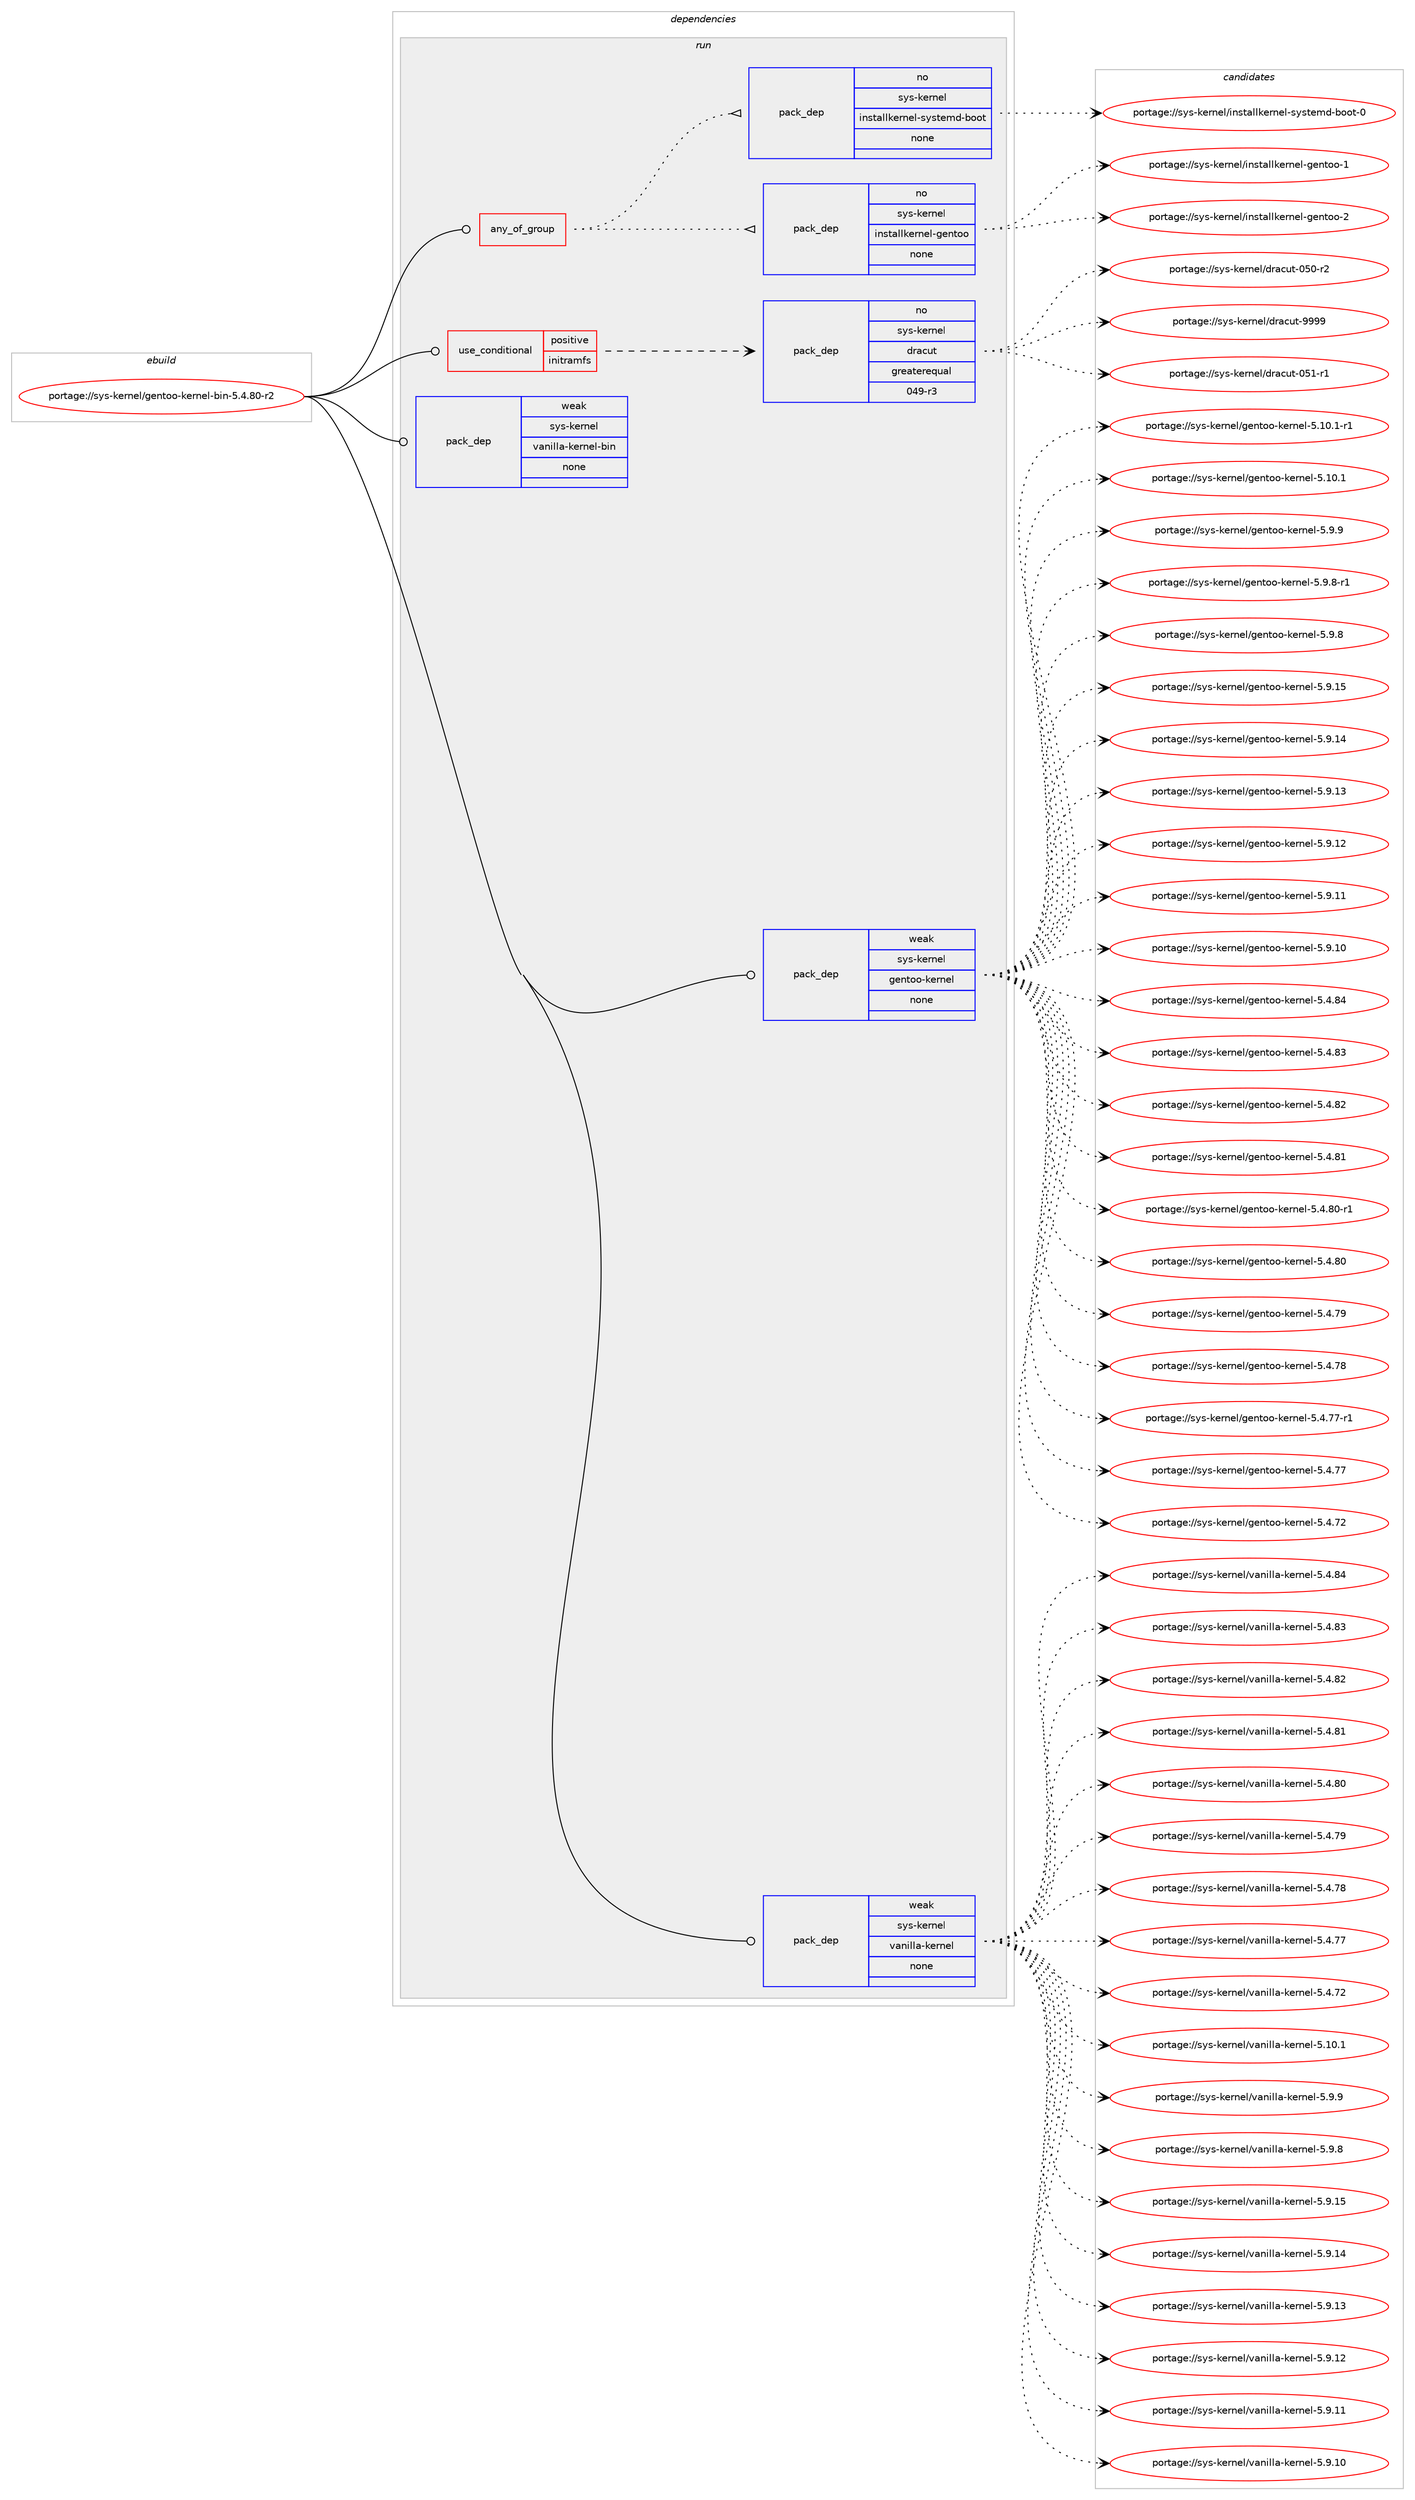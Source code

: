 digraph prolog {

# *************
# Graph options
# *************

newrank=true;
concentrate=true;
compound=true;
graph [rankdir=LR,fontname=Helvetica,fontsize=10,ranksep=1.5];#, ranksep=2.5, nodesep=0.2];
edge  [arrowhead=vee];
node  [fontname=Helvetica,fontsize=10];

# **********
# The ebuild
# **********

subgraph cluster_leftcol {
color=gray;
rank=same;
label=<<i>ebuild</i>>;
id [label="portage://sys-kernel/gentoo-kernel-bin-5.4.80-r2", color=red, width=4, href="../sys-kernel/gentoo-kernel-bin-5.4.80-r2.svg"];
}

# ****************
# The dependencies
# ****************

subgraph cluster_midcol {
color=gray;
label=<<i>dependencies</i>>;
subgraph cluster_compile {
fillcolor="#eeeeee";
style=filled;
label=<<i>compile</i>>;
}
subgraph cluster_compileandrun {
fillcolor="#eeeeee";
style=filled;
label=<<i>compile and run</i>>;
}
subgraph cluster_run {
fillcolor="#eeeeee";
style=filled;
label=<<i>run</i>>;
subgraph any57 {
dependency4175 [label=<<TABLE BORDER="0" CELLBORDER="1" CELLSPACING="0" CELLPADDING="4"><TR><TD CELLPADDING="10">any_of_group</TD></TR></TABLE>>, shape=none, color=red];subgraph pack3142 {
dependency4176 [label=<<TABLE BORDER="0" CELLBORDER="1" CELLSPACING="0" CELLPADDING="4" WIDTH="220"><TR><TD ROWSPAN="6" CELLPADDING="30">pack_dep</TD></TR><TR><TD WIDTH="110">no</TD></TR><TR><TD>sys-kernel</TD></TR><TR><TD>installkernel-gentoo</TD></TR><TR><TD>none</TD></TR><TR><TD></TD></TR></TABLE>>, shape=none, color=blue];
}
dependency4175:e -> dependency4176:w [weight=20,style="dotted",arrowhead="oinv"];
subgraph pack3143 {
dependency4177 [label=<<TABLE BORDER="0" CELLBORDER="1" CELLSPACING="0" CELLPADDING="4" WIDTH="220"><TR><TD ROWSPAN="6" CELLPADDING="30">pack_dep</TD></TR><TR><TD WIDTH="110">no</TD></TR><TR><TD>sys-kernel</TD></TR><TR><TD>installkernel-systemd-boot</TD></TR><TR><TD>none</TD></TR><TR><TD></TD></TR></TABLE>>, shape=none, color=blue];
}
dependency4175:e -> dependency4177:w [weight=20,style="dotted",arrowhead="oinv"];
}
id:e -> dependency4175:w [weight=20,style="solid",arrowhead="odot"];
subgraph cond976 {
dependency4178 [label=<<TABLE BORDER="0" CELLBORDER="1" CELLSPACING="0" CELLPADDING="4"><TR><TD ROWSPAN="3" CELLPADDING="10">use_conditional</TD></TR><TR><TD>positive</TD></TR><TR><TD>initramfs</TD></TR></TABLE>>, shape=none, color=red];
subgraph pack3144 {
dependency4179 [label=<<TABLE BORDER="0" CELLBORDER="1" CELLSPACING="0" CELLPADDING="4" WIDTH="220"><TR><TD ROWSPAN="6" CELLPADDING="30">pack_dep</TD></TR><TR><TD WIDTH="110">no</TD></TR><TR><TD>sys-kernel</TD></TR><TR><TD>dracut</TD></TR><TR><TD>greaterequal</TD></TR><TR><TD>049-r3</TD></TR></TABLE>>, shape=none, color=blue];
}
dependency4178:e -> dependency4179:w [weight=20,style="dashed",arrowhead="vee"];
}
id:e -> dependency4178:w [weight=20,style="solid",arrowhead="odot"];
subgraph pack3145 {
dependency4180 [label=<<TABLE BORDER="0" CELLBORDER="1" CELLSPACING="0" CELLPADDING="4" WIDTH="220"><TR><TD ROWSPAN="6" CELLPADDING="30">pack_dep</TD></TR><TR><TD WIDTH="110">weak</TD></TR><TR><TD>sys-kernel</TD></TR><TR><TD>gentoo-kernel</TD></TR><TR><TD>none</TD></TR><TR><TD></TD></TR></TABLE>>, shape=none, color=blue];
}
id:e -> dependency4180:w [weight=20,style="solid",arrowhead="odot"];
subgraph pack3146 {
dependency4181 [label=<<TABLE BORDER="0" CELLBORDER="1" CELLSPACING="0" CELLPADDING="4" WIDTH="220"><TR><TD ROWSPAN="6" CELLPADDING="30">pack_dep</TD></TR><TR><TD WIDTH="110">weak</TD></TR><TR><TD>sys-kernel</TD></TR><TR><TD>vanilla-kernel</TD></TR><TR><TD>none</TD></TR><TR><TD></TD></TR></TABLE>>, shape=none, color=blue];
}
id:e -> dependency4181:w [weight=20,style="solid",arrowhead="odot"];
subgraph pack3147 {
dependency4182 [label=<<TABLE BORDER="0" CELLBORDER="1" CELLSPACING="0" CELLPADDING="4" WIDTH="220"><TR><TD ROWSPAN="6" CELLPADDING="30">pack_dep</TD></TR><TR><TD WIDTH="110">weak</TD></TR><TR><TD>sys-kernel</TD></TR><TR><TD>vanilla-kernel-bin</TD></TR><TR><TD>none</TD></TR><TR><TD></TD></TR></TABLE>>, shape=none, color=blue];
}
id:e -> dependency4182:w [weight=20,style="solid",arrowhead="odot"];
}
}

# **************
# The candidates
# **************

subgraph cluster_choices {
rank=same;
color=gray;
label=<<i>candidates</i>>;

subgraph choice3142 {
color=black;
nodesep=1;
choice115121115451071011141101011084710511011511697108108107101114110101108451031011101161111114550 [label="portage://sys-kernel/installkernel-gentoo-2", color=red, width=4,href="../sys-kernel/installkernel-gentoo-2.svg"];
choice115121115451071011141101011084710511011511697108108107101114110101108451031011101161111114549 [label="portage://sys-kernel/installkernel-gentoo-1", color=red, width=4,href="../sys-kernel/installkernel-gentoo-1.svg"];
dependency4176:e -> choice115121115451071011141101011084710511011511697108108107101114110101108451031011101161111114550:w [style=dotted,weight="100"];
dependency4176:e -> choice115121115451071011141101011084710511011511697108108107101114110101108451031011101161111114549:w [style=dotted,weight="100"];
}
subgraph choice3143 {
color=black;
nodesep=1;
choice1151211154510710111411010110847105110115116971081081071011141101011084511512111511610110910045981111111164548 [label="portage://sys-kernel/installkernel-systemd-boot-0", color=red, width=4,href="../sys-kernel/installkernel-systemd-boot-0.svg"];
dependency4177:e -> choice1151211154510710111411010110847105110115116971081081071011141101011084511512111511610110910045981111111164548:w [style=dotted,weight="100"];
}
subgraph choice3144 {
color=black;
nodesep=1;
choice115121115451071011141101011084710011497991171164557575757 [label="portage://sys-kernel/dracut-9999", color=red, width=4,href="../sys-kernel/dracut-9999.svg"];
choice11512111545107101114110101108471001149799117116454853494511449 [label="portage://sys-kernel/dracut-051-r1", color=red, width=4,href="../sys-kernel/dracut-051-r1.svg"];
choice11512111545107101114110101108471001149799117116454853484511450 [label="portage://sys-kernel/dracut-050-r2", color=red, width=4,href="../sys-kernel/dracut-050-r2.svg"];
dependency4179:e -> choice115121115451071011141101011084710011497991171164557575757:w [style=dotted,weight="100"];
dependency4179:e -> choice11512111545107101114110101108471001149799117116454853494511449:w [style=dotted,weight="100"];
dependency4179:e -> choice11512111545107101114110101108471001149799117116454853484511450:w [style=dotted,weight="100"];
}
subgraph choice3145 {
color=black;
nodesep=1;
choice115121115451071011141101011084710310111011611111145107101114110101108455346574657 [label="portage://sys-kernel/gentoo-kernel-5.9.9", color=red, width=4,href="../sys-kernel/gentoo-kernel-5.9.9.svg"];
choice1151211154510710111411010110847103101110116111111451071011141101011084553465746564511449 [label="portage://sys-kernel/gentoo-kernel-5.9.8-r1", color=red, width=4,href="../sys-kernel/gentoo-kernel-5.9.8-r1.svg"];
choice115121115451071011141101011084710310111011611111145107101114110101108455346574656 [label="portage://sys-kernel/gentoo-kernel-5.9.8", color=red, width=4,href="../sys-kernel/gentoo-kernel-5.9.8.svg"];
choice11512111545107101114110101108471031011101161111114510710111411010110845534657464953 [label="portage://sys-kernel/gentoo-kernel-5.9.15", color=red, width=4,href="../sys-kernel/gentoo-kernel-5.9.15.svg"];
choice11512111545107101114110101108471031011101161111114510710111411010110845534657464952 [label="portage://sys-kernel/gentoo-kernel-5.9.14", color=red, width=4,href="../sys-kernel/gentoo-kernel-5.9.14.svg"];
choice11512111545107101114110101108471031011101161111114510710111411010110845534657464951 [label="portage://sys-kernel/gentoo-kernel-5.9.13", color=red, width=4,href="../sys-kernel/gentoo-kernel-5.9.13.svg"];
choice11512111545107101114110101108471031011101161111114510710111411010110845534657464950 [label="portage://sys-kernel/gentoo-kernel-5.9.12", color=red, width=4,href="../sys-kernel/gentoo-kernel-5.9.12.svg"];
choice11512111545107101114110101108471031011101161111114510710111411010110845534657464949 [label="portage://sys-kernel/gentoo-kernel-5.9.11", color=red, width=4,href="../sys-kernel/gentoo-kernel-5.9.11.svg"];
choice11512111545107101114110101108471031011101161111114510710111411010110845534657464948 [label="portage://sys-kernel/gentoo-kernel-5.9.10", color=red, width=4,href="../sys-kernel/gentoo-kernel-5.9.10.svg"];
choice11512111545107101114110101108471031011101161111114510710111411010110845534652465652 [label="portage://sys-kernel/gentoo-kernel-5.4.84", color=red, width=4,href="../sys-kernel/gentoo-kernel-5.4.84.svg"];
choice11512111545107101114110101108471031011101161111114510710111411010110845534652465651 [label="portage://sys-kernel/gentoo-kernel-5.4.83", color=red, width=4,href="../sys-kernel/gentoo-kernel-5.4.83.svg"];
choice11512111545107101114110101108471031011101161111114510710111411010110845534652465650 [label="portage://sys-kernel/gentoo-kernel-5.4.82", color=red, width=4,href="../sys-kernel/gentoo-kernel-5.4.82.svg"];
choice11512111545107101114110101108471031011101161111114510710111411010110845534652465649 [label="portage://sys-kernel/gentoo-kernel-5.4.81", color=red, width=4,href="../sys-kernel/gentoo-kernel-5.4.81.svg"];
choice115121115451071011141101011084710310111011611111145107101114110101108455346524656484511449 [label="portage://sys-kernel/gentoo-kernel-5.4.80-r1", color=red, width=4,href="../sys-kernel/gentoo-kernel-5.4.80-r1.svg"];
choice11512111545107101114110101108471031011101161111114510710111411010110845534652465648 [label="portage://sys-kernel/gentoo-kernel-5.4.80", color=red, width=4,href="../sys-kernel/gentoo-kernel-5.4.80.svg"];
choice11512111545107101114110101108471031011101161111114510710111411010110845534652465557 [label="portage://sys-kernel/gentoo-kernel-5.4.79", color=red, width=4,href="../sys-kernel/gentoo-kernel-5.4.79.svg"];
choice11512111545107101114110101108471031011101161111114510710111411010110845534652465556 [label="portage://sys-kernel/gentoo-kernel-5.4.78", color=red, width=4,href="../sys-kernel/gentoo-kernel-5.4.78.svg"];
choice115121115451071011141101011084710310111011611111145107101114110101108455346524655554511449 [label="portage://sys-kernel/gentoo-kernel-5.4.77-r1", color=red, width=4,href="../sys-kernel/gentoo-kernel-5.4.77-r1.svg"];
choice11512111545107101114110101108471031011101161111114510710111411010110845534652465555 [label="portage://sys-kernel/gentoo-kernel-5.4.77", color=red, width=4,href="../sys-kernel/gentoo-kernel-5.4.77.svg"];
choice11512111545107101114110101108471031011101161111114510710111411010110845534652465550 [label="portage://sys-kernel/gentoo-kernel-5.4.72", color=red, width=4,href="../sys-kernel/gentoo-kernel-5.4.72.svg"];
choice115121115451071011141101011084710310111011611111145107101114110101108455346494846494511449 [label="portage://sys-kernel/gentoo-kernel-5.10.1-r1", color=red, width=4,href="../sys-kernel/gentoo-kernel-5.10.1-r1.svg"];
choice11512111545107101114110101108471031011101161111114510710111411010110845534649484649 [label="portage://sys-kernel/gentoo-kernel-5.10.1", color=red, width=4,href="../sys-kernel/gentoo-kernel-5.10.1.svg"];
dependency4180:e -> choice115121115451071011141101011084710310111011611111145107101114110101108455346574657:w [style=dotted,weight="100"];
dependency4180:e -> choice1151211154510710111411010110847103101110116111111451071011141101011084553465746564511449:w [style=dotted,weight="100"];
dependency4180:e -> choice115121115451071011141101011084710310111011611111145107101114110101108455346574656:w [style=dotted,weight="100"];
dependency4180:e -> choice11512111545107101114110101108471031011101161111114510710111411010110845534657464953:w [style=dotted,weight="100"];
dependency4180:e -> choice11512111545107101114110101108471031011101161111114510710111411010110845534657464952:w [style=dotted,weight="100"];
dependency4180:e -> choice11512111545107101114110101108471031011101161111114510710111411010110845534657464951:w [style=dotted,weight="100"];
dependency4180:e -> choice11512111545107101114110101108471031011101161111114510710111411010110845534657464950:w [style=dotted,weight="100"];
dependency4180:e -> choice11512111545107101114110101108471031011101161111114510710111411010110845534657464949:w [style=dotted,weight="100"];
dependency4180:e -> choice11512111545107101114110101108471031011101161111114510710111411010110845534657464948:w [style=dotted,weight="100"];
dependency4180:e -> choice11512111545107101114110101108471031011101161111114510710111411010110845534652465652:w [style=dotted,weight="100"];
dependency4180:e -> choice11512111545107101114110101108471031011101161111114510710111411010110845534652465651:w [style=dotted,weight="100"];
dependency4180:e -> choice11512111545107101114110101108471031011101161111114510710111411010110845534652465650:w [style=dotted,weight="100"];
dependency4180:e -> choice11512111545107101114110101108471031011101161111114510710111411010110845534652465649:w [style=dotted,weight="100"];
dependency4180:e -> choice115121115451071011141101011084710310111011611111145107101114110101108455346524656484511449:w [style=dotted,weight="100"];
dependency4180:e -> choice11512111545107101114110101108471031011101161111114510710111411010110845534652465648:w [style=dotted,weight="100"];
dependency4180:e -> choice11512111545107101114110101108471031011101161111114510710111411010110845534652465557:w [style=dotted,weight="100"];
dependency4180:e -> choice11512111545107101114110101108471031011101161111114510710111411010110845534652465556:w [style=dotted,weight="100"];
dependency4180:e -> choice115121115451071011141101011084710310111011611111145107101114110101108455346524655554511449:w [style=dotted,weight="100"];
dependency4180:e -> choice11512111545107101114110101108471031011101161111114510710111411010110845534652465555:w [style=dotted,weight="100"];
dependency4180:e -> choice11512111545107101114110101108471031011101161111114510710111411010110845534652465550:w [style=dotted,weight="100"];
dependency4180:e -> choice115121115451071011141101011084710310111011611111145107101114110101108455346494846494511449:w [style=dotted,weight="100"];
dependency4180:e -> choice11512111545107101114110101108471031011101161111114510710111411010110845534649484649:w [style=dotted,weight="100"];
}
subgraph choice3146 {
color=black;
nodesep=1;
choice1151211154510710111411010110847118971101051081089745107101114110101108455346574657 [label="portage://sys-kernel/vanilla-kernel-5.9.9", color=red, width=4,href="../sys-kernel/vanilla-kernel-5.9.9.svg"];
choice1151211154510710111411010110847118971101051081089745107101114110101108455346574656 [label="portage://sys-kernel/vanilla-kernel-5.9.8", color=red, width=4,href="../sys-kernel/vanilla-kernel-5.9.8.svg"];
choice115121115451071011141101011084711897110105108108974510710111411010110845534657464953 [label="portage://sys-kernel/vanilla-kernel-5.9.15", color=red, width=4,href="../sys-kernel/vanilla-kernel-5.9.15.svg"];
choice115121115451071011141101011084711897110105108108974510710111411010110845534657464952 [label="portage://sys-kernel/vanilla-kernel-5.9.14", color=red, width=4,href="../sys-kernel/vanilla-kernel-5.9.14.svg"];
choice115121115451071011141101011084711897110105108108974510710111411010110845534657464951 [label="portage://sys-kernel/vanilla-kernel-5.9.13", color=red, width=4,href="../sys-kernel/vanilla-kernel-5.9.13.svg"];
choice115121115451071011141101011084711897110105108108974510710111411010110845534657464950 [label="portage://sys-kernel/vanilla-kernel-5.9.12", color=red, width=4,href="../sys-kernel/vanilla-kernel-5.9.12.svg"];
choice115121115451071011141101011084711897110105108108974510710111411010110845534657464949 [label="portage://sys-kernel/vanilla-kernel-5.9.11", color=red, width=4,href="../sys-kernel/vanilla-kernel-5.9.11.svg"];
choice115121115451071011141101011084711897110105108108974510710111411010110845534657464948 [label="portage://sys-kernel/vanilla-kernel-5.9.10", color=red, width=4,href="../sys-kernel/vanilla-kernel-5.9.10.svg"];
choice115121115451071011141101011084711897110105108108974510710111411010110845534652465652 [label="portage://sys-kernel/vanilla-kernel-5.4.84", color=red, width=4,href="../sys-kernel/vanilla-kernel-5.4.84.svg"];
choice115121115451071011141101011084711897110105108108974510710111411010110845534652465651 [label="portage://sys-kernel/vanilla-kernel-5.4.83", color=red, width=4,href="../sys-kernel/vanilla-kernel-5.4.83.svg"];
choice115121115451071011141101011084711897110105108108974510710111411010110845534652465650 [label="portage://sys-kernel/vanilla-kernel-5.4.82", color=red, width=4,href="../sys-kernel/vanilla-kernel-5.4.82.svg"];
choice115121115451071011141101011084711897110105108108974510710111411010110845534652465649 [label="portage://sys-kernel/vanilla-kernel-5.4.81", color=red, width=4,href="../sys-kernel/vanilla-kernel-5.4.81.svg"];
choice115121115451071011141101011084711897110105108108974510710111411010110845534652465648 [label="portage://sys-kernel/vanilla-kernel-5.4.80", color=red, width=4,href="../sys-kernel/vanilla-kernel-5.4.80.svg"];
choice115121115451071011141101011084711897110105108108974510710111411010110845534652465557 [label="portage://sys-kernel/vanilla-kernel-5.4.79", color=red, width=4,href="../sys-kernel/vanilla-kernel-5.4.79.svg"];
choice115121115451071011141101011084711897110105108108974510710111411010110845534652465556 [label="portage://sys-kernel/vanilla-kernel-5.4.78", color=red, width=4,href="../sys-kernel/vanilla-kernel-5.4.78.svg"];
choice115121115451071011141101011084711897110105108108974510710111411010110845534652465555 [label="portage://sys-kernel/vanilla-kernel-5.4.77", color=red, width=4,href="../sys-kernel/vanilla-kernel-5.4.77.svg"];
choice115121115451071011141101011084711897110105108108974510710111411010110845534652465550 [label="portage://sys-kernel/vanilla-kernel-5.4.72", color=red, width=4,href="../sys-kernel/vanilla-kernel-5.4.72.svg"];
choice115121115451071011141101011084711897110105108108974510710111411010110845534649484649 [label="portage://sys-kernel/vanilla-kernel-5.10.1", color=red, width=4,href="../sys-kernel/vanilla-kernel-5.10.1.svg"];
dependency4181:e -> choice1151211154510710111411010110847118971101051081089745107101114110101108455346574657:w [style=dotted,weight="100"];
dependency4181:e -> choice1151211154510710111411010110847118971101051081089745107101114110101108455346574656:w [style=dotted,weight="100"];
dependency4181:e -> choice115121115451071011141101011084711897110105108108974510710111411010110845534657464953:w [style=dotted,weight="100"];
dependency4181:e -> choice115121115451071011141101011084711897110105108108974510710111411010110845534657464952:w [style=dotted,weight="100"];
dependency4181:e -> choice115121115451071011141101011084711897110105108108974510710111411010110845534657464951:w [style=dotted,weight="100"];
dependency4181:e -> choice115121115451071011141101011084711897110105108108974510710111411010110845534657464950:w [style=dotted,weight="100"];
dependency4181:e -> choice115121115451071011141101011084711897110105108108974510710111411010110845534657464949:w [style=dotted,weight="100"];
dependency4181:e -> choice115121115451071011141101011084711897110105108108974510710111411010110845534657464948:w [style=dotted,weight="100"];
dependency4181:e -> choice115121115451071011141101011084711897110105108108974510710111411010110845534652465652:w [style=dotted,weight="100"];
dependency4181:e -> choice115121115451071011141101011084711897110105108108974510710111411010110845534652465651:w [style=dotted,weight="100"];
dependency4181:e -> choice115121115451071011141101011084711897110105108108974510710111411010110845534652465650:w [style=dotted,weight="100"];
dependency4181:e -> choice115121115451071011141101011084711897110105108108974510710111411010110845534652465649:w [style=dotted,weight="100"];
dependency4181:e -> choice115121115451071011141101011084711897110105108108974510710111411010110845534652465648:w [style=dotted,weight="100"];
dependency4181:e -> choice115121115451071011141101011084711897110105108108974510710111411010110845534652465557:w [style=dotted,weight="100"];
dependency4181:e -> choice115121115451071011141101011084711897110105108108974510710111411010110845534652465556:w [style=dotted,weight="100"];
dependency4181:e -> choice115121115451071011141101011084711897110105108108974510710111411010110845534652465555:w [style=dotted,weight="100"];
dependency4181:e -> choice115121115451071011141101011084711897110105108108974510710111411010110845534652465550:w [style=dotted,weight="100"];
dependency4181:e -> choice115121115451071011141101011084711897110105108108974510710111411010110845534649484649:w [style=dotted,weight="100"];
}
subgraph choice3147 {
color=black;
nodesep=1;
}
}

}
